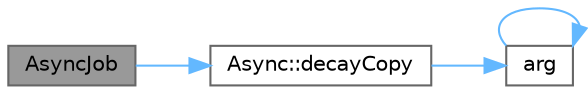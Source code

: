 digraph "AsyncJob"
{
 // LATEX_PDF_SIZE
  bgcolor="transparent";
  edge [fontname=Helvetica,fontsize=10,labelfontname=Helvetica,labelfontsize=10];
  node [fontname=Helvetica,fontsize=10,shape=box,height=0.2,width=0.4];
  rankdir="LR";
  Node1 [id="Node000001",label="AsyncJob",height=0.2,width=0.4,color="gray40", fillcolor="grey60", style="filled", fontcolor="black",tooltip="构造函数。"];
  Node1 -> Node2 [id="edge1_Node000001_Node000002",color="steelblue1",style="solid",tooltip=" "];
  Node2 [id="Node000002",label="Async::decayCopy",height=0.2,width=0.4,color="grey40", fillcolor="white", style="filled",URL="$namespace_async.html#a7ed935020c844a47954bf21e2c933845",tooltip=" "];
  Node2 -> Node3 [id="edge2_Node000002_Node000003",color="steelblue1",style="solid",tooltip=" "];
  Node3 [id="Node000003",label="arg",height=0.2,width=0.4,color="grey40", fillcolor="white", style="filled",URL="$base_8h.html#a2c8e80c1b1c8b7747e99b8e9a24a0429",tooltip="Returns a named argument to be used in a formatting function."];
  Node3 -> Node3 [id="edge3_Node000003_Node000003",color="steelblue1",style="solid",tooltip=" "];
}

